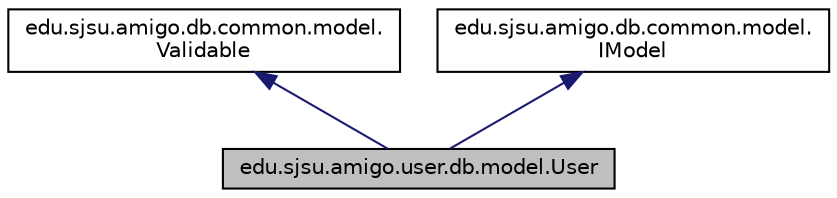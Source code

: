 digraph "edu.sjsu.amigo.user.db.model.User"
{
  edge [fontname="Helvetica",fontsize="10",labelfontname="Helvetica",labelfontsize="10"];
  node [fontname="Helvetica",fontsize="10",shape=record];
  Node0 [label="edu.sjsu.amigo.user.db.model.User",height=0.2,width=0.4,color="black", fillcolor="grey75", style="filled", fontcolor="black"];
  Node1 -> Node0 [dir="back",color="midnightblue",fontsize="10",style="solid"];
  Node1 [label="edu.sjsu.amigo.db.common.model.\lValidable",height=0.2,width=0.4,color="black", fillcolor="white", style="filled",URL="$classedu_1_1sjsu_1_1amigo_1_1db_1_1common_1_1model_1_1_validable.html"];
  Node2 -> Node0 [dir="back",color="midnightblue",fontsize="10",style="solid"];
  Node2 [label="edu.sjsu.amigo.db.common.model.\lIModel",height=0.2,width=0.4,color="black", fillcolor="white", style="filled",URL="$interfaceedu_1_1sjsu_1_1amigo_1_1db_1_1common_1_1model_1_1_i_model.html"];
}
